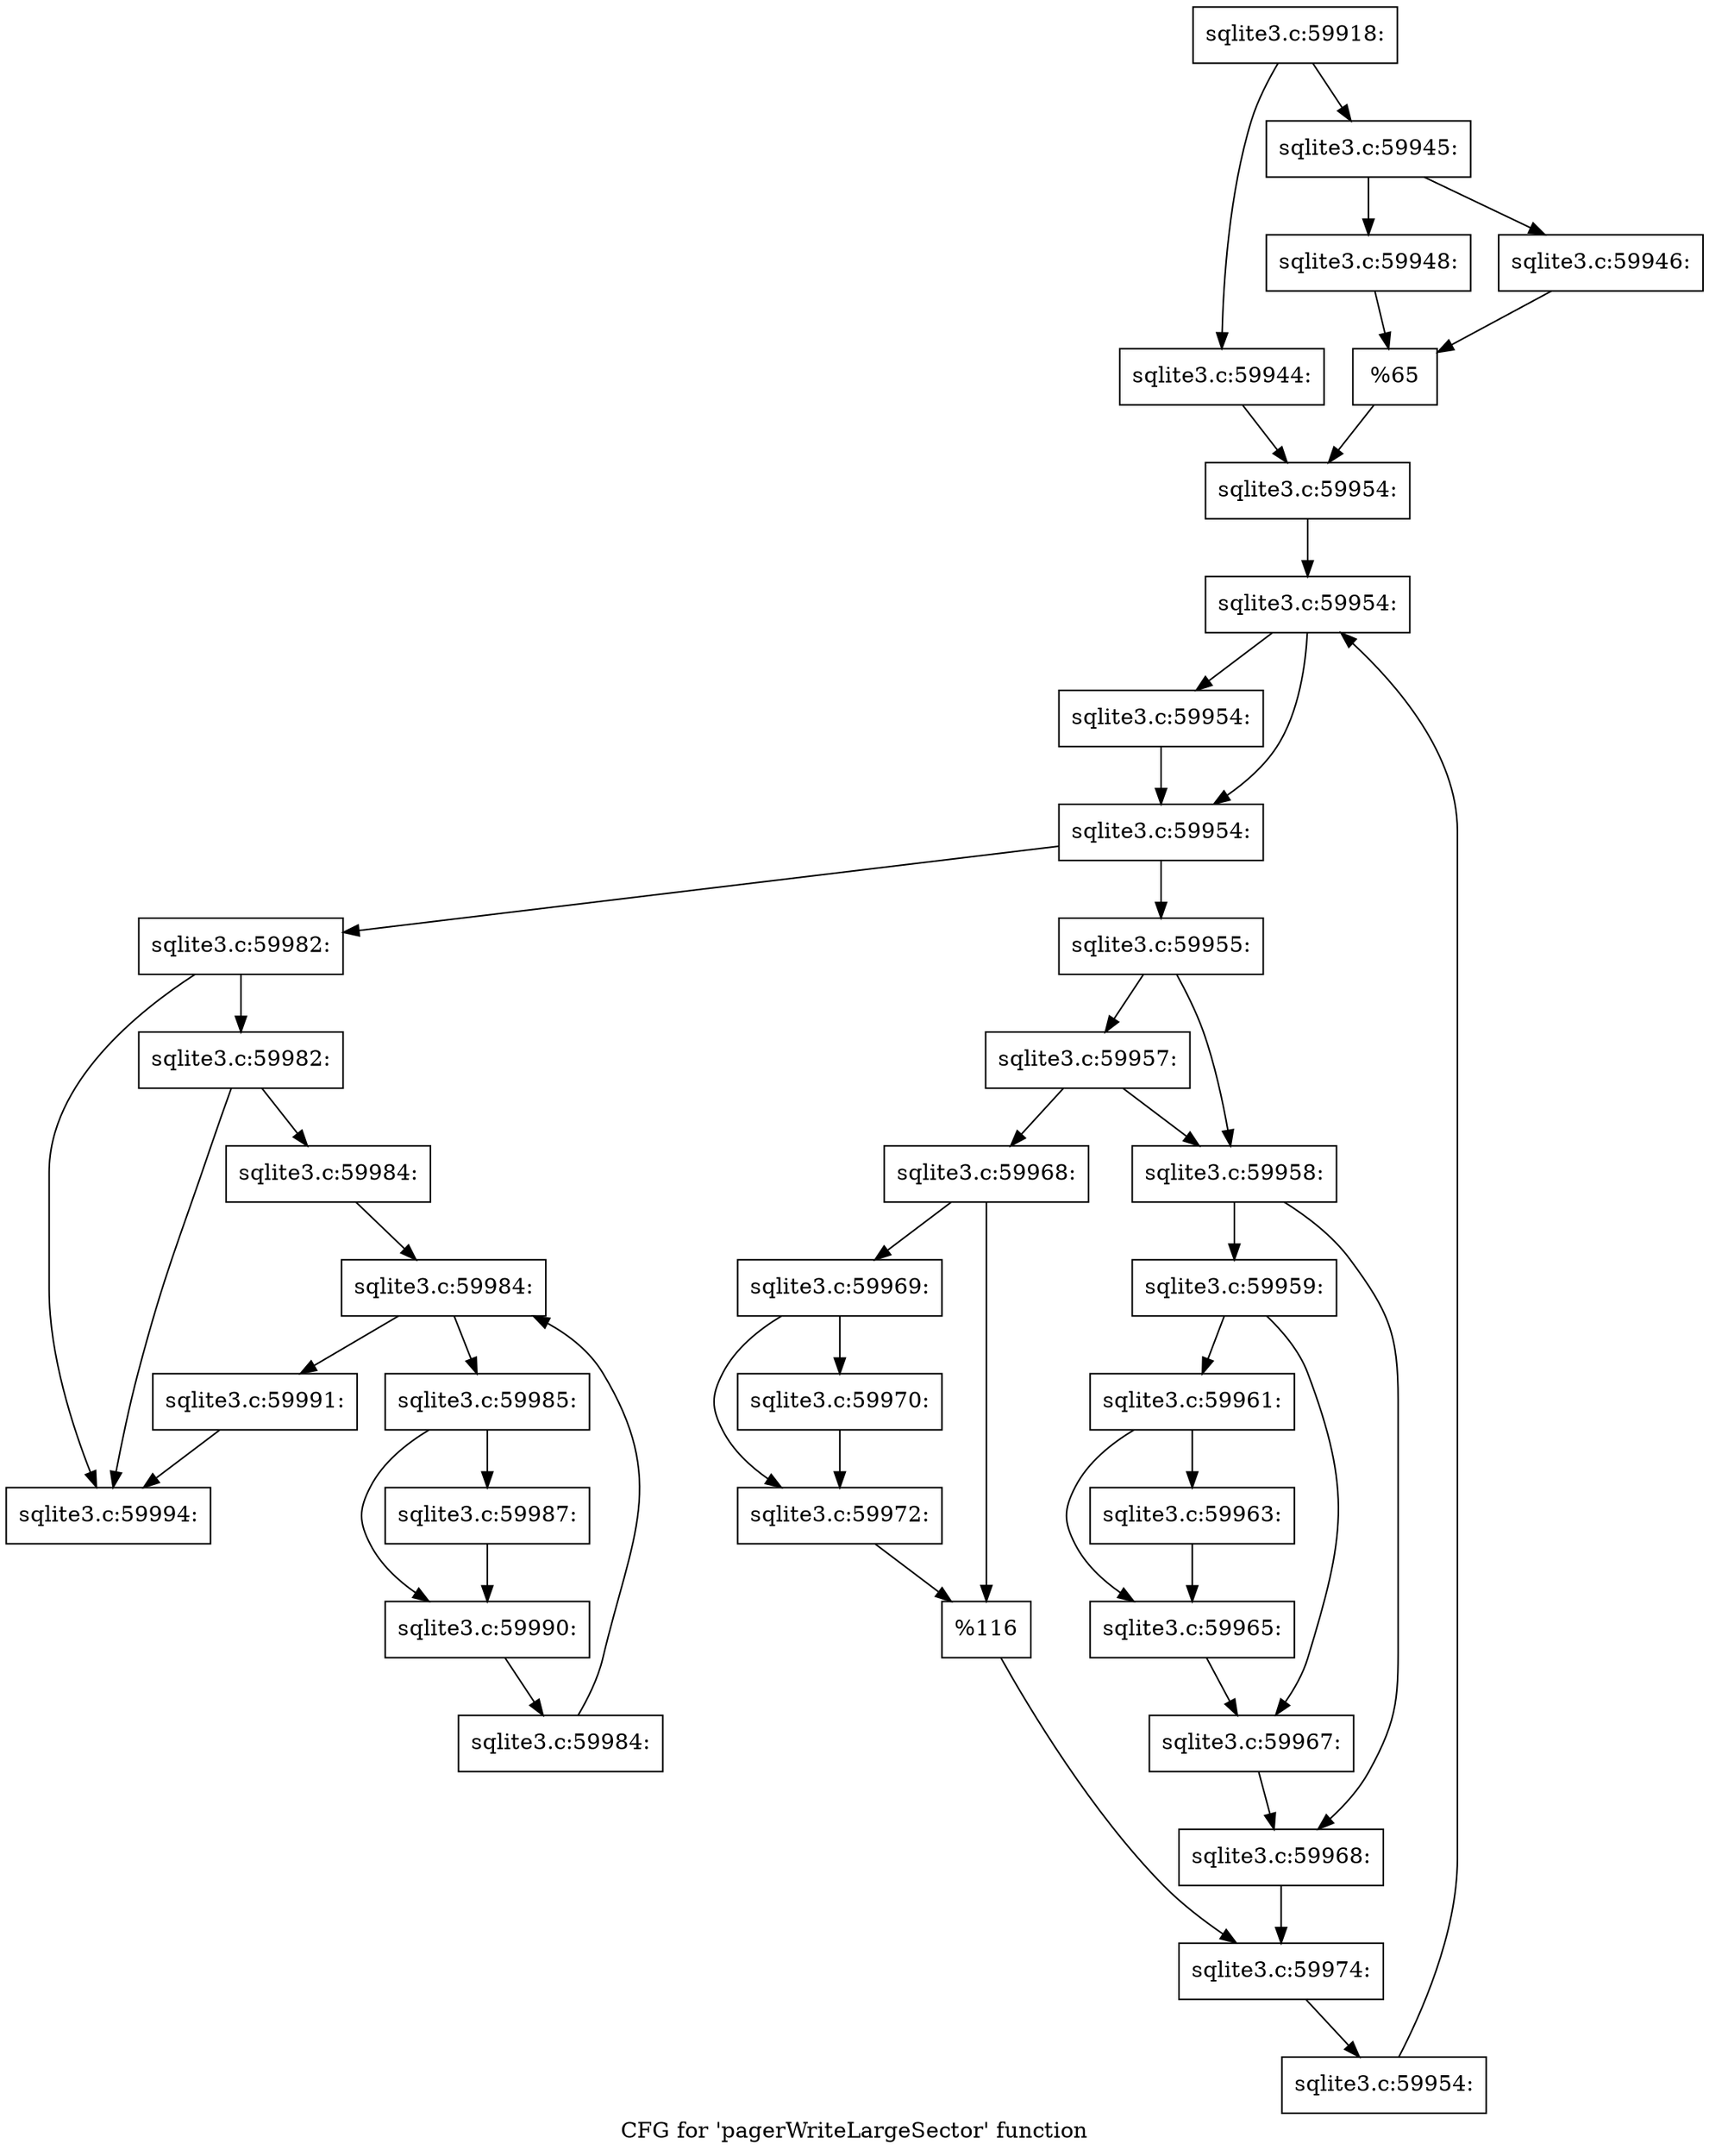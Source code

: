 digraph "CFG for 'pagerWriteLargeSector' function" {
	label="CFG for 'pagerWriteLargeSector' function";

	Node0x55c0f721e5f0 [shape=record,label="{sqlite3.c:59918:}"];
	Node0x55c0f721e5f0 -> Node0x55c0f7225c90;
	Node0x55c0f721e5f0 -> Node0x55c0f7225d30;
	Node0x55c0f7225c90 [shape=record,label="{sqlite3.c:59944:}"];
	Node0x55c0f7225c90 -> Node0x55c0f7225ce0;
	Node0x55c0f7225d30 [shape=record,label="{sqlite3.c:59945:}"];
	Node0x55c0f7225d30 -> Node0x55c0f72268e0;
	Node0x55c0f7225d30 -> Node0x55c0f7226980;
	Node0x55c0f72268e0 [shape=record,label="{sqlite3.c:59946:}"];
	Node0x55c0f72268e0 -> Node0x55c0f7226930;
	Node0x55c0f7226980 [shape=record,label="{sqlite3.c:59948:}"];
	Node0x55c0f7226980 -> Node0x55c0f7226930;
	Node0x55c0f7226930 [shape=record,label="{%65}"];
	Node0x55c0f7226930 -> Node0x55c0f7225ce0;
	Node0x55c0f7225ce0 [shape=record,label="{sqlite3.c:59954:}"];
	Node0x55c0f7225ce0 -> Node0x55c0f7227a30;
	Node0x55c0f7227a30 [shape=record,label="{sqlite3.c:59954:}"];
	Node0x55c0f7227a30 -> Node0x55c0f7227d20;
	Node0x55c0f7227a30 -> Node0x55c0f7227cd0;
	Node0x55c0f7227d20 [shape=record,label="{sqlite3.c:59954:}"];
	Node0x55c0f7227d20 -> Node0x55c0f7227cd0;
	Node0x55c0f7227cd0 [shape=record,label="{sqlite3.c:59954:}"];
	Node0x55c0f7227cd0 -> Node0x55c0f7227c50;
	Node0x55c0f7227cd0 -> Node0x55c0f7227880;
	Node0x55c0f7227c50 [shape=record,label="{sqlite3.c:59955:}"];
	Node0x55c0f7227c50 -> Node0x55c0f7228cd0;
	Node0x55c0f7227c50 -> Node0x55c0f7228dc0;
	Node0x55c0f7228dc0 [shape=record,label="{sqlite3.c:59957:}"];
	Node0x55c0f7228dc0 -> Node0x55c0f7228d70;
	Node0x55c0f7228dc0 -> Node0x55c0f7228cd0;
	Node0x55c0f7228cd0 [shape=record,label="{sqlite3.c:59958:}"];
	Node0x55c0f7228cd0 -> Node0x55c0f7229830;
	Node0x55c0f7228cd0 -> Node0x55c0f7229880;
	Node0x55c0f7229830 [shape=record,label="{sqlite3.c:59959:}"];
	Node0x55c0f7229830 -> Node0x55c0f722a1b0;
	Node0x55c0f7229830 -> Node0x55c0f722a200;
	Node0x55c0f722a1b0 [shape=record,label="{sqlite3.c:59961:}"];
	Node0x55c0f722a1b0 -> Node0x55c0f722a800;
	Node0x55c0f722a1b0 -> Node0x55c0f722a850;
	Node0x55c0f722a800 [shape=record,label="{sqlite3.c:59963:}"];
	Node0x55c0f722a800 -> Node0x55c0f722a850;
	Node0x55c0f722a850 [shape=record,label="{sqlite3.c:59965:}"];
	Node0x55c0f722a850 -> Node0x55c0f722a200;
	Node0x55c0f722a200 [shape=record,label="{sqlite3.c:59967:}"];
	Node0x55c0f722a200 -> Node0x55c0f7229880;
	Node0x55c0f7229880 [shape=record,label="{sqlite3.c:59968:}"];
	Node0x55c0f7229880 -> Node0x55c0f7228d20;
	Node0x55c0f7228d70 [shape=record,label="{sqlite3.c:59968:}"];
	Node0x55c0f7228d70 -> Node0x55c0f722b4b0;
	Node0x55c0f7228d70 -> Node0x55c0f722b500;
	Node0x55c0f722b4b0 [shape=record,label="{sqlite3.c:59969:}"];
	Node0x55c0f722b4b0 -> Node0x55c0f722bbc0;
	Node0x55c0f722b4b0 -> Node0x55c0f722bc10;
	Node0x55c0f722bbc0 [shape=record,label="{sqlite3.c:59970:}"];
	Node0x55c0f722bbc0 -> Node0x55c0f722bc10;
	Node0x55c0f722bc10 [shape=record,label="{sqlite3.c:59972:}"];
	Node0x55c0f722bc10 -> Node0x55c0f722b500;
	Node0x55c0f722b500 [shape=record,label="{%116}"];
	Node0x55c0f722b500 -> Node0x55c0f7228d20;
	Node0x55c0f7228d20 [shape=record,label="{sqlite3.c:59974:}"];
	Node0x55c0f7228d20 -> Node0x55c0f7227bc0;
	Node0x55c0f7227bc0 [shape=record,label="{sqlite3.c:59954:}"];
	Node0x55c0f7227bc0 -> Node0x55c0f7227a30;
	Node0x55c0f7227880 [shape=record,label="{sqlite3.c:59982:}"];
	Node0x55c0f7227880 -> Node0x55c0f722cc40;
	Node0x55c0f7227880 -> Node0x55c0f722cbf0;
	Node0x55c0f722cc40 [shape=record,label="{sqlite3.c:59982:}"];
	Node0x55c0f722cc40 -> Node0x55c0f722cba0;
	Node0x55c0f722cc40 -> Node0x55c0f722cbf0;
	Node0x55c0f722cba0 [shape=record,label="{sqlite3.c:59984:}"];
	Node0x55c0f722cba0 -> Node0x55c0f722d2f0;
	Node0x55c0f722d2f0 [shape=record,label="{sqlite3.c:59984:}"];
	Node0x55c0f722d2f0 -> Node0x55c0f722d510;
	Node0x55c0f722d2f0 -> Node0x55c0f722d140;
	Node0x55c0f722d510 [shape=record,label="{sqlite3.c:59985:}"];
	Node0x55c0f722d510 -> Node0x55c0f722e030;
	Node0x55c0f722d510 -> Node0x55c0f722e080;
	Node0x55c0f722e030 [shape=record,label="{sqlite3.c:59987:}"];
	Node0x55c0f722e030 -> Node0x55c0f722e080;
	Node0x55c0f722e080 [shape=record,label="{sqlite3.c:59990:}"];
	Node0x55c0f722e080 -> Node0x55c0f722d480;
	Node0x55c0f722d480 [shape=record,label="{sqlite3.c:59984:}"];
	Node0x55c0f722d480 -> Node0x55c0f722d2f0;
	Node0x55c0f722d140 [shape=record,label="{sqlite3.c:59991:}"];
	Node0x55c0f722d140 -> Node0x55c0f722cbf0;
	Node0x55c0f722cbf0 [shape=record,label="{sqlite3.c:59994:}"];
}
